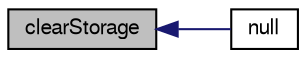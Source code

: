 digraph "clearStorage"
{
  bgcolor="transparent";
  edge [fontname="FreeSans",fontsize="10",labelfontname="FreeSans",labelfontsize="10"];
  node [fontname="FreeSans",fontsize="10",shape=record];
  rankdir="LR";
  Node166 [label="clearStorage",height=0.2,width=0.4,color="black", fillcolor="grey75", style="filled", fontcolor="black"];
  Node166 -> Node167 [dir="back",color="midnightblue",fontsize="10",style="solid",fontname="FreeSans"];
  Node167 [label="null",height=0.2,width=0.4,color="black",URL="$a26458.html#a455b1da3da583022305655c014bcf248",tooltip="Return a null field. "];
}
